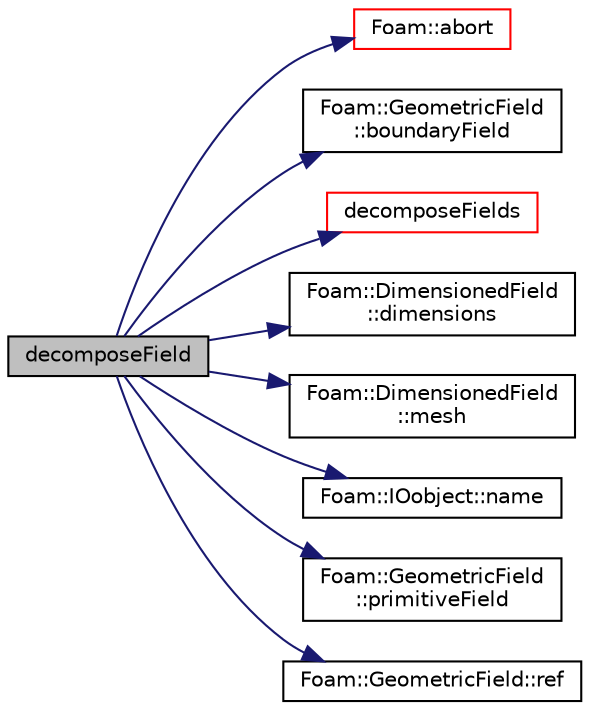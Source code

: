 digraph "decomposeField"
{
  bgcolor="transparent";
  edge [fontname="Helvetica",fontsize="10",labelfontname="Helvetica",labelfontsize="10"];
  node [fontname="Helvetica",fontsize="10",shape=record];
  rankdir="LR";
  Node70 [label="decomposeField",height=0.2,width=0.4,color="black", fillcolor="grey75", style="filled", fontcolor="black"];
  Node70 -> Node71 [color="midnightblue",fontsize="10",style="solid",fontname="Helvetica"];
  Node71 [label="Foam::abort",height=0.2,width=0.4,color="red",URL="$a21851.html#a447107a607d03e417307c203fa5fb44b"];
  Node70 -> Node116 [color="midnightblue",fontsize="10",style="solid",fontname="Helvetica"];
  Node116 [label="Foam::GeometricField\l::boundaryField",height=0.2,width=0.4,color="black",URL="$a23249.html#a9ff7de36fba06b4f4f77a75142ad72b6",tooltip="Return const-reference to the boundary field. "];
  Node70 -> Node117 [color="midnightblue",fontsize="10",style="solid",fontname="Helvetica"];
  Node117 [label="decomposeFields",height=0.2,width=0.4,color="red",URL="$a29909.html#a3e388dce33164307711c5cbbf250a3bb"];
  Node70 -> Node119 [color="midnightblue",fontsize="10",style="solid",fontname="Helvetica"];
  Node119 [label="Foam::DimensionedField\l::dimensions",height=0.2,width=0.4,color="black",URL="$a27497.html#a512673c2674ca2d38885f1bb5f6994fb",tooltip="Return dimensions. "];
  Node70 -> Node120 [color="midnightblue",fontsize="10",style="solid",fontname="Helvetica"];
  Node120 [label="Foam::DimensionedField\l::mesh",height=0.2,width=0.4,color="black",URL="$a27497.html#a8f1110830348a1448a14ab5e3cf47e3b",tooltip="Return mesh. "];
  Node70 -> Node121 [color="midnightblue",fontsize="10",style="solid",fontname="Helvetica"];
  Node121 [label="Foam::IOobject::name",height=0.2,width=0.4,color="black",URL="$a27249.html#acc80e00a8ac919288fb55bd14cc88bf6",tooltip="Return name. "];
  Node70 -> Node122 [color="midnightblue",fontsize="10",style="solid",fontname="Helvetica"];
  Node122 [label="Foam::GeometricField\l::primitiveField",height=0.2,width=0.4,color="black",URL="$a23249.html#a3d8b34acd265b26c7d4984d1618f9ee2",tooltip="Return a const-reference to the internal field. "];
  Node70 -> Node123 [color="midnightblue",fontsize="10",style="solid",fontname="Helvetica"];
  Node123 [label="Foam::GeometricField::ref",height=0.2,width=0.4,color="black",URL="$a23249.html#a08b047935717956ddaa7d514f9b65d4e",tooltip="Return a reference to the dimensioned internal field. "];
}
